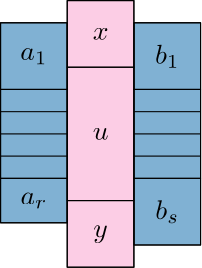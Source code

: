 <?xml version="1.0"?>
<!DOCTYPE ipe SYSTEM "ipe.dtd">
<ipe version="70206" creator="Ipe 7.2.7">
<info created="D:20181003084801" modified="D:20181003103556"/>
<preamble></preamble>
<ipestyle name="basic">
<symbol name="arrow/arc(spx)">
<path stroke="sym-stroke" fill="sym-stroke" pen="sym-pen">
0 0 m
-1 0.333 l
-1 -0.333 l
h
</path>
</symbol>
<symbol name="arrow/farc(spx)">
<path stroke="sym-stroke" fill="white" pen="sym-pen">
0 0 m
-1 0.333 l
-1 -0.333 l
h
</path>
</symbol>
<symbol name="arrow/ptarc(spx)">
<path stroke="sym-stroke" fill="sym-stroke" pen="sym-pen">
0 0 m
-1 0.333 l
-0.8 0 l
-1 -0.333 l
h
</path>
</symbol>
<symbol name="arrow/fptarc(spx)">
<path stroke="sym-stroke" fill="white" pen="sym-pen">
0 0 m
-1 0.333 l
-0.8 0 l
-1 -0.333 l
h
</path>
</symbol>
<symbol name="mark/circle(sx)" transformations="translations">
<path fill="sym-stroke">
0.6 0 0 0.6 0 0 e
0.4 0 0 0.4 0 0 e
</path>
</symbol>
<symbol name="mark/disk(sx)" transformations="translations">
<path fill="sym-stroke">
0.6 0 0 0.6 0 0 e
</path>
</symbol>
<symbol name="mark/fdisk(sfx)" transformations="translations">
<group>
<path fill="sym-fill">
0.5 0 0 0.5 0 0 e
</path>
<path fill="sym-stroke" fillrule="eofill">
0.6 0 0 0.6 0 0 e
0.4 0 0 0.4 0 0 e
</path>
</group>
</symbol>
<symbol name="mark/box(sx)" transformations="translations">
<path fill="sym-stroke" fillrule="eofill">
-0.6 -0.6 m
0.6 -0.6 l
0.6 0.6 l
-0.6 0.6 l
h
-0.4 -0.4 m
0.4 -0.4 l
0.4 0.4 l
-0.4 0.4 l
h
</path>
</symbol>
<symbol name="mark/square(sx)" transformations="translations">
<path fill="sym-stroke">
-0.6 -0.6 m
0.6 -0.6 l
0.6 0.6 l
-0.6 0.6 l
h
</path>
</symbol>
<symbol name="mark/fsquare(sfx)" transformations="translations">
<group>
<path fill="sym-fill">
-0.5 -0.5 m
0.5 -0.5 l
0.5 0.5 l
-0.5 0.5 l
h
</path>
<path fill="sym-stroke" fillrule="eofill">
-0.6 -0.6 m
0.6 -0.6 l
0.6 0.6 l
-0.6 0.6 l
h
-0.4 -0.4 m
0.4 -0.4 l
0.4 0.4 l
-0.4 0.4 l
h
</path>
</group>
</symbol>
<symbol name="mark/cross(sx)" transformations="translations">
<group>
<path fill="sym-stroke">
-0.43 -0.57 m
0.57 0.43 l
0.43 0.57 l
-0.57 -0.43 l
h
</path>
<path fill="sym-stroke">
-0.43 0.57 m
0.57 -0.43 l
0.43 -0.57 l
-0.57 0.43 l
h
</path>
</group>
</symbol>
<symbol name="arrow/fnormal(spx)">
<path stroke="sym-stroke" fill="white" pen="sym-pen">
0 0 m
-1 0.333 l
-1 -0.333 l
h
</path>
</symbol>
<symbol name="arrow/pointed(spx)">
<path stroke="sym-stroke" fill="sym-stroke" pen="sym-pen">
0 0 m
-1 0.333 l
-0.8 0 l
-1 -0.333 l
h
</path>
</symbol>
<symbol name="arrow/fpointed(spx)">
<path stroke="sym-stroke" fill="white" pen="sym-pen">
0 0 m
-1 0.333 l
-0.8 0 l
-1 -0.333 l
h
</path>
</symbol>
<symbol name="arrow/linear(spx)">
<path stroke="sym-stroke" pen="sym-pen">
-1 0.333 m
0 0 l
-1 -0.333 l
</path>
</symbol>
<symbol name="arrow/fdouble(spx)">
<path stroke="sym-stroke" fill="white" pen="sym-pen">
0 0 m
-1 0.333 l
-1 -0.333 l
h
-1 0 m
-2 0.333 l
-2 -0.333 l
h
</path>
</symbol>
<symbol name="arrow/double(spx)">
<path stroke="sym-stroke" fill="sym-stroke" pen="sym-pen">
0 0 m
-1 0.333 l
-1 -0.333 l
h
-1 0 m
-2 0.333 l
-2 -0.333 l
h
</path>
</symbol>
<pen name="heavier" value="0.8"/>
<pen name="fat" value="1.2"/>
<pen name="ultrafat" value="2"/>
<symbolsize name="large" value="5"/>
<symbolsize name="small" value="2"/>
<symbolsize name="tiny" value="1.1"/>
<arrowsize name="large" value="10"/>
<arrowsize name="small" value="5"/>
<arrowsize name="tiny" value="3"/>
<color name="red" value="1 0 0"/>
<color name="green" value="0 1 0"/>
<color name="blue" value="0 0 1"/>
<color name="yellow" value="1 1 0"/>
<color name="orange" value="1 0.647 0"/>
<color name="gold" value="1 0.843 0"/>
<color name="purple" value="0.627 0.125 0.941"/>
<color name="gray" value="0.745"/>
<color name="brown" value="0.647 0.165 0.165"/>
<color name="navy" value="0 0 0.502"/>
<color name="pink" value="1 0.753 0.796"/>
<color name="seagreen" value="0.18 0.545 0.341"/>
<color name="turquoise" value="0.251 0.878 0.816"/>
<color name="violet" value="0.933 0.51 0.933"/>
<color name="darkblue" value="0 0 0.545"/>
<color name="darkcyan" value="0 0.545 0.545"/>
<color name="darkgray" value="0.663"/>
<color name="darkgreen" value="0 0.392 0"/>
<color name="darkmagenta" value="0.545 0 0.545"/>
<color name="darkorange" value="1 0.549 0"/>
<color name="darkred" value="0.545 0 0"/>
<color name="lightblue" value="0.678 0.847 0.902"/>
<color name="lightcyan" value="0.878 1 1"/>
<color name="lightgray" value="0.827"/>
<color name="lightgreen" value="0.565 0.933 0.565"/>
<color name="lightyellow" value="1 1 0.878"/>
<dashstyle name="dashed" value="[4] 0"/>
<dashstyle name="dotted" value="[1 3] 0"/>
<dashstyle name="dash dotted" value="[4 2 1 2] 0"/>
<dashstyle name="dash dot dotted" value="[4 2 1 2 1 2] 0"/>
<textsize name="large" value="\large"/>
<textsize name="small" value="\small"/>
<textsize name="tiny" value="\tiny"/>
<textsize name="Large" value="\Large"/>
<textsize name="LARGE" value="\LARGE"/>
<textsize name="huge" value="\huge"/>
<textsize name="Huge" value="\Huge"/>
<textsize name="footnote" value="\footnotesize"/>
<textstyle name="center" begin="\begin{center}" end="\end{center}"/>
<textstyle name="itemize" begin="\begin{itemize}" end="\end{itemize}"/>
<textstyle name="item" begin="\begin{itemize}\item{}" end="\end{itemize}"/>
<gridsize name="4 pts" value="4"/>
<gridsize name="8 pts (~3 mm)" value="8"/>
<gridsize name="16 pts (~6 mm)" value="16"/>
<gridsize name="32 pts (~12 mm)" value="32"/>
<gridsize name="10 pts (~3.5 mm)" value="10"/>
<gridsize name="20 pts (~7 mm)" value="20"/>
<gridsize name="14 pts (~5 mm)" value="14"/>
<gridsize name="28 pts (~10 mm)" value="28"/>
<gridsize name="56 pts (~20 mm)" value="56"/>
<anglesize name="90 deg" value="90"/>
<anglesize name="60 deg" value="60"/>
<anglesize name="45 deg" value="45"/>
<anglesize name="30 deg" value="30"/>
<anglesize name="22.5 deg" value="22.5"/>
<opacity name="10%" value="0.1"/>
<opacity name="30%" value="0.3"/>
<opacity name="50%" value="0.5"/>
<opacity name="75%" value="0.75"/>
<tiling name="falling" angle="-60" step="4" width="1"/>
<tiling name="rising" angle="30" step="4" width="1"/>
</ipestyle>
<ipestyle name="brew">
<color name="aliceblue" value="0.941 0.973 1"/>
<color name="brew1" value="0.552 0.827 0.78"/>
<color name="brew2" value="1 1 0.701"/>
<color name="brew3" value="0.745 0.729 0.854"/>
<color name="brew4" value="0.984 0.501 0.447"/>
<color name="brew5" value="0.501 0.694 0.827"/>
<color name="brew6" value="0.992 0.705 0.384"/>
<color name="brew7" value="0.701 0.87 0.411"/>
<color name="brew8" value="0.988 0.803 0.898"/>
</ipestyle>
<page>
<layer name="nodes"/>
<layer name="initially"/>
<layer name="case-a"/>
<view layers="nodes initially case-a" active="nodes"/>
<view layers="initially case-a" active="case-a"/>
<view layers="nodes initially" active="initially"/>
<path layer="nodes" stroke="black" fill="brew5">
324 504 m
324 424 l
348 424 l
348 504 l
h
</path>
<path stroke="black" fill="brew5">
276 504 m
276 432 l
300 432 l
300 504 l
h
</path>
<path stroke="black" fill="brew8">
300 512 m
300 416 l
324 416 l
324 512 l
h
</path>
<path matrix="0.5 0 0 0.5 172 120" stroke="black">
304 656 m
304 608 l
352 608 l
352 656 l
h
</path>
<path matrix="0.5 0 0 0.5 172 120" stroke="black">
256 640 m
256 592 l
304 592 l
304 640 l
h
</path>
<path matrix="0.5 0 0 0.5 172 120" stroke="black">
208 656 m
208 624 l
256 624 l
256 656 l
h
</path>
<path matrix="0.5 0 0 0.5 172 120" stroke="black">
256 736 m
256 640 l
304 640 l
304 736 l
h
</path>
<path matrix="0.5 0 0 0.5 172 120" stroke="black">
208 768 m
208 720 l
256 720 l
256 768 l
h
</path>
<text matrix="0.5 0 0 0.5 176 124" transformations="translations" pos="224 736" stroke="black" type="label" width="9.496" height="4.57" depth="2.1" halign="center" valign="center" style="math">a_1</text>
<text matrix="0.5 0 0 0.5 176 72" transformations="translations" pos="224 736" stroke="black" type="label" width="8.709" height="4.564" depth="2.1" halign="center" valign="center" style="math">a_r</text>
<text matrix="0.5 0 0 0.5 200 96" transformations="translations" pos="224 736" stroke="black" type="label" width="6.187" height="4.57" depth="0.07" halign="center" valign="center" style="math">u</text>
<path matrix="0.5 0 0 0.5 172 120" stroke="black">
256 784 m
256 736 l
304 736 l
304 784 l
h
</path>
<path matrix="0.5 0 0 0.5 172 120" stroke="black">
208 720 m
208 656 l
256 656 l
256 720 l
h
</path>
<path matrix="0.5 0 0 0.5 172 120" stroke="black">
208 704 m
256 704 l
</path>
<path matrix="0.5 0 0 0.5 172 120" stroke="black">
208 688 m
256 688 l
</path>
<path matrix="0.5 0 0 0.5 172 120" stroke="black">
208 672 m
256 672 l
</path>
<path matrix="0.5 0 0 0.5 172 120" stroke="black">
304 768 m
304 720 l
352 720 l
352 768 l
h
</path>
<text matrix="0.5 0 0 0.5 200 132" transformations="translations" pos="224 736" stroke="black" type="label" width="5.28" height="4.57" depth="0.07" halign="center" valign="center" style="math">x</text>
<text matrix="0.5 0 0 0.5 200 60" transformations="translations" pos="224 736" stroke="black" type="label" width="5.45" height="4.563" depth="2.71" halign="center" valign="center" style="math">y</text>
<text matrix="0.5 0 0 0.5 224 68" transformations="translations" pos="224 736" stroke="black" type="label" width="8.508" height="7.144" depth="2.1" halign="center" valign="center" style="math">b_s</text>
<text matrix="0.5 0 0 0.5 224 124" transformations="translations" pos="224 736" stroke="black" type="label" width="9.576" height="7.15" depth="2.1" halign="center" valign="center" style="math">b_1</text>
<path matrix="0.5 0 0 0.5 172 120" stroke="black">
304 720 m
304 656 l
352 656 l
352 720 l
h
</path>
<path matrix="0.5 0 0 0.5 172 120" stroke="black">
304 704 m
352 704 l
</path>
<path matrix="0.5 0 0 0.5 172 120" stroke="black">
304 688 m
352 688 l
</path>
<path matrix="0.5 0 0 0.5 172 120" stroke="black">
304 672 m
352 672 l
</path>
</page>
</ipe>
